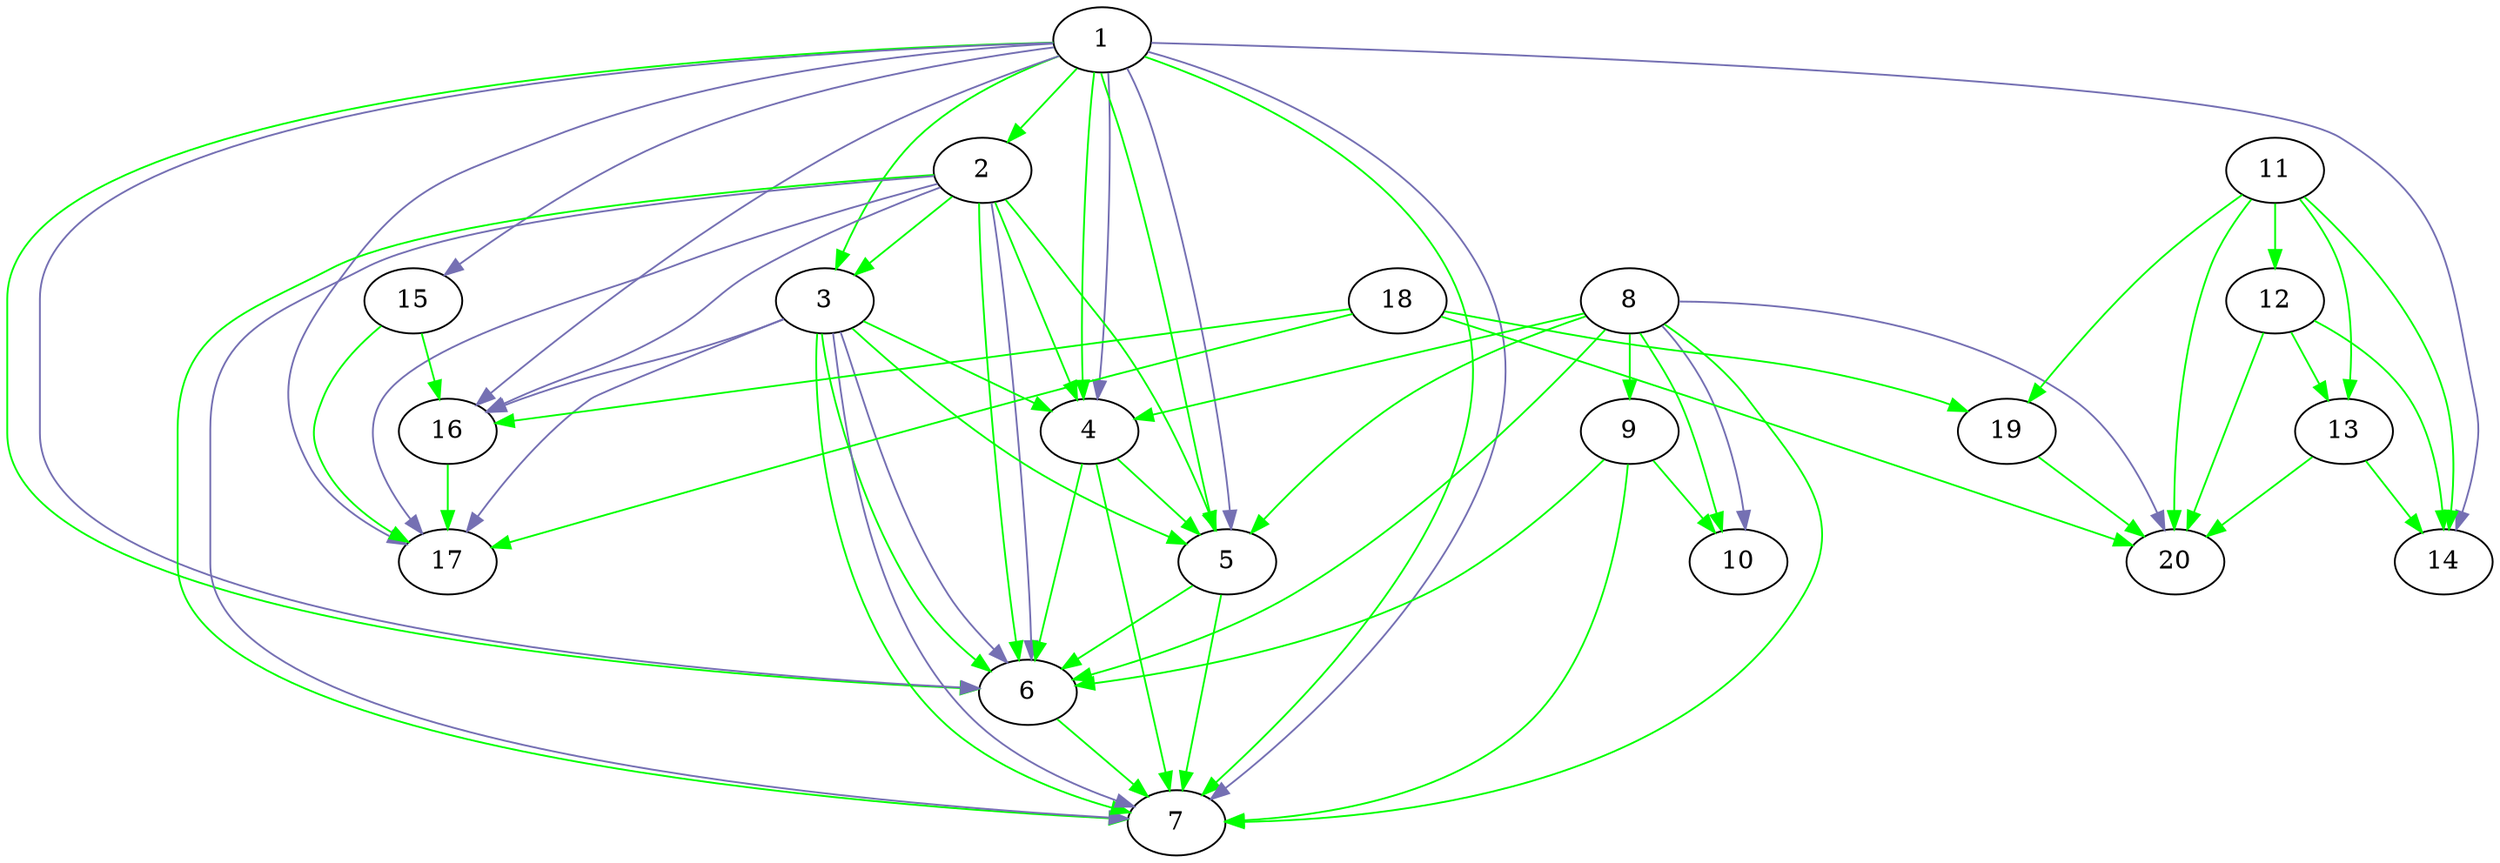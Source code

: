 digraph G
{

	1;2;3;4;5;6;7;8;9;10;11;12;13;14;15;16;17;18;19;20;

	{
		edge [color=green;weight=100000];
		1 -> 2;
		1 -> 3;
		1 -> 4;
		1 -> 5;
		1 -> 6;
		1 -> 7;
		2 -> 3;
		2 -> 4;
		2 -> 5;
		2 -> 6;
		2 -> 7;
		3 -> 4;
		3 -> 5;
		3 -> 6;
		3 -> 7;
		4 -> 5;
		4 -> 6;
		4 -> 7;
		5 -> 6;
		5 -> 7;
		6 -> 7;
		8 -> 4;
		8 -> 5;
		8 -> 6;
		8 -> 7;
		8 -> 9;
		8 -> 10;
		9 -> 6;
		9 -> 7;
		9 -> 10;
		12 -> 20;
		12 -> 14;
		12 -> 13;
		11 -> 12;
		11 -> 20;
		11 -> 19;
		11 -> 14;
		11 -> 13;
		16 -> 17;
		15 -> 17;
		15 -> 16;
		19 -> 20;
		18 -> 17;
		18 -> 16;
		18 -> 20;
		18 -> 19;
		13 -> 20;
		13 -> 14;
	}

	{
		edge [weight=0];
		1 -> 17[colorscheme="dark28";color=3;];
		1 -> 7[colorscheme="dark28";color=3;];
		1 -> 16[colorscheme="dark28";color=3;];
		1 -> 6[colorscheme="dark28";color=3;];
		1 -> 15[colorscheme="dark28";color=3;];
		1 -> 5[colorscheme="dark28";color=3;];
		1 -> 14[colorscheme="dark28";color=3;];
		1 -> 4[colorscheme="dark28";color=3;];
		2 -> 17[colorscheme="dark28";color=3;];
		2 -> 7[colorscheme="dark28";color=3;];
		2 -> 16[colorscheme="dark28";color=3;];
		2 -> 6[colorscheme="dark28";color=3;];
		3 -> 17[colorscheme="dark28";color=3;];
		3 -> 7[colorscheme="dark28";color=3;];
		3 -> 16[colorscheme="dark28";color=3;];
		3 -> 6[colorscheme="dark28";color=3;];
		8 -> 20[colorscheme="dark28";color=3;];
		8 -> 10[colorscheme="dark28";color=3;];
	}
}